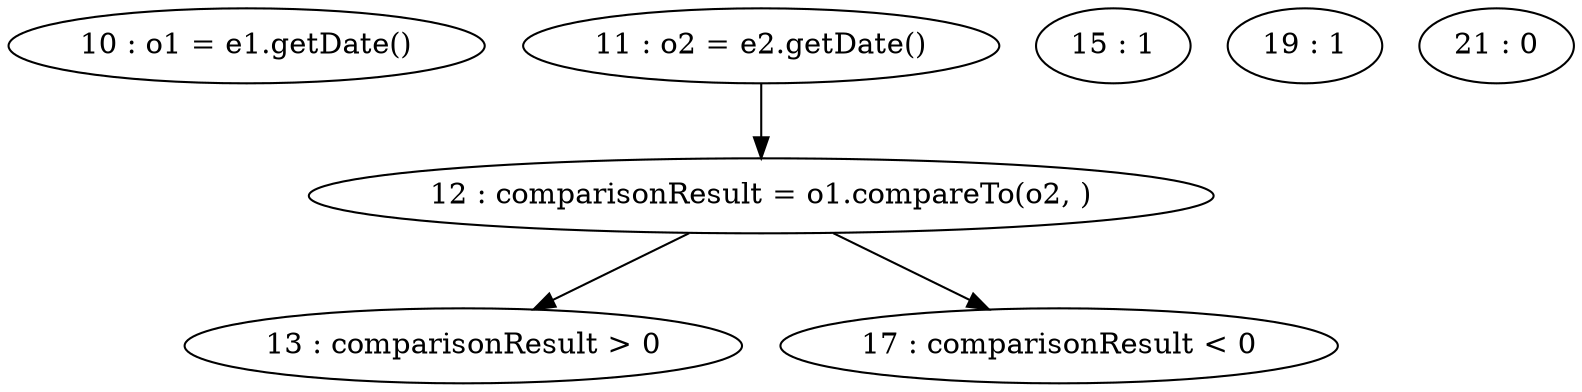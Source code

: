 digraph G {
"10 : o1 = e1.getDate()"
"11 : o2 = e2.getDate()"
"11 : o2 = e2.getDate()" -> "12 : comparisonResult = o1.compareTo(o2, )"
"12 : comparisonResult = o1.compareTo(o2, )"
"12 : comparisonResult = o1.compareTo(o2, )" -> "13 : comparisonResult > 0"
"12 : comparisonResult = o1.compareTo(o2, )" -> "17 : comparisonResult < 0"
"13 : comparisonResult > 0"
"15 : 1"
"17 : comparisonResult < 0"
"19 : 1"
"21 : 0"
}